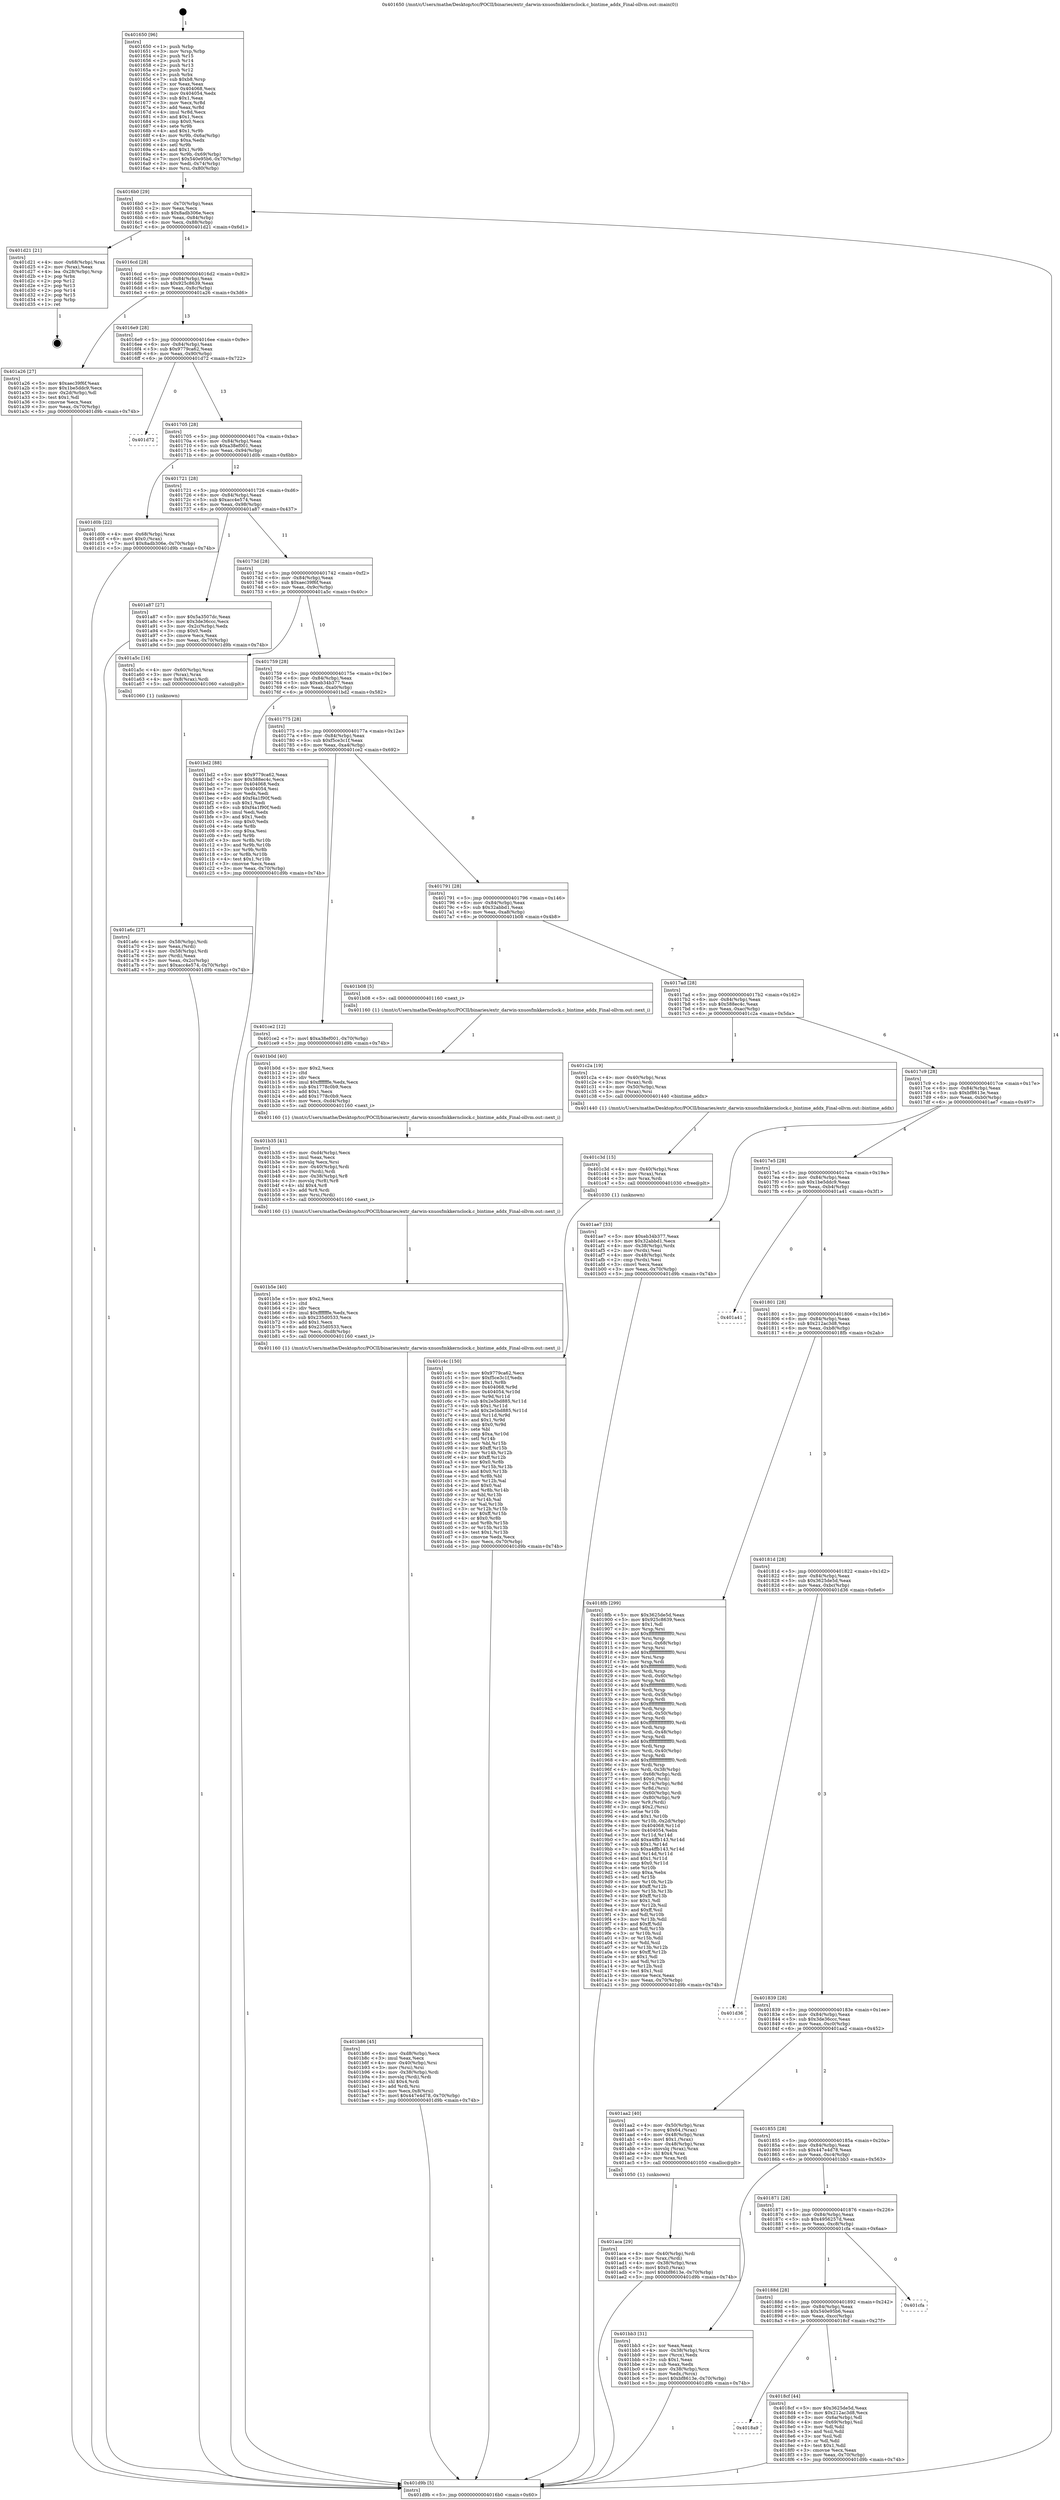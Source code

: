 digraph "0x401650" {
  label = "0x401650 (/mnt/c/Users/mathe/Desktop/tcc/POCII/binaries/extr_darwin-xnuosfmkkernclock.c_bintime_addx_Final-ollvm.out::main(0))"
  labelloc = "t"
  node[shape=record]

  Entry [label="",width=0.3,height=0.3,shape=circle,fillcolor=black,style=filled]
  "0x4016b0" [label="{
     0x4016b0 [29]\l
     | [instrs]\l
     &nbsp;&nbsp;0x4016b0 \<+3\>: mov -0x70(%rbp),%eax\l
     &nbsp;&nbsp;0x4016b3 \<+2\>: mov %eax,%ecx\l
     &nbsp;&nbsp;0x4016b5 \<+6\>: sub $0x8adb306e,%ecx\l
     &nbsp;&nbsp;0x4016bb \<+6\>: mov %eax,-0x84(%rbp)\l
     &nbsp;&nbsp;0x4016c1 \<+6\>: mov %ecx,-0x88(%rbp)\l
     &nbsp;&nbsp;0x4016c7 \<+6\>: je 0000000000401d21 \<main+0x6d1\>\l
  }"]
  "0x401d21" [label="{
     0x401d21 [21]\l
     | [instrs]\l
     &nbsp;&nbsp;0x401d21 \<+4\>: mov -0x68(%rbp),%rax\l
     &nbsp;&nbsp;0x401d25 \<+2\>: mov (%rax),%eax\l
     &nbsp;&nbsp;0x401d27 \<+4\>: lea -0x28(%rbp),%rsp\l
     &nbsp;&nbsp;0x401d2b \<+1\>: pop %rbx\l
     &nbsp;&nbsp;0x401d2c \<+2\>: pop %r12\l
     &nbsp;&nbsp;0x401d2e \<+2\>: pop %r13\l
     &nbsp;&nbsp;0x401d30 \<+2\>: pop %r14\l
     &nbsp;&nbsp;0x401d32 \<+2\>: pop %r15\l
     &nbsp;&nbsp;0x401d34 \<+1\>: pop %rbp\l
     &nbsp;&nbsp;0x401d35 \<+1\>: ret\l
  }"]
  "0x4016cd" [label="{
     0x4016cd [28]\l
     | [instrs]\l
     &nbsp;&nbsp;0x4016cd \<+5\>: jmp 00000000004016d2 \<main+0x82\>\l
     &nbsp;&nbsp;0x4016d2 \<+6\>: mov -0x84(%rbp),%eax\l
     &nbsp;&nbsp;0x4016d8 \<+5\>: sub $0x925c8639,%eax\l
     &nbsp;&nbsp;0x4016dd \<+6\>: mov %eax,-0x8c(%rbp)\l
     &nbsp;&nbsp;0x4016e3 \<+6\>: je 0000000000401a26 \<main+0x3d6\>\l
  }"]
  Exit [label="",width=0.3,height=0.3,shape=circle,fillcolor=black,style=filled,peripheries=2]
  "0x401a26" [label="{
     0x401a26 [27]\l
     | [instrs]\l
     &nbsp;&nbsp;0x401a26 \<+5\>: mov $0xaec39f6f,%eax\l
     &nbsp;&nbsp;0x401a2b \<+5\>: mov $0x1be5ddc9,%ecx\l
     &nbsp;&nbsp;0x401a30 \<+3\>: mov -0x2d(%rbp),%dl\l
     &nbsp;&nbsp;0x401a33 \<+3\>: test $0x1,%dl\l
     &nbsp;&nbsp;0x401a36 \<+3\>: cmovne %ecx,%eax\l
     &nbsp;&nbsp;0x401a39 \<+3\>: mov %eax,-0x70(%rbp)\l
     &nbsp;&nbsp;0x401a3c \<+5\>: jmp 0000000000401d9b \<main+0x74b\>\l
  }"]
  "0x4016e9" [label="{
     0x4016e9 [28]\l
     | [instrs]\l
     &nbsp;&nbsp;0x4016e9 \<+5\>: jmp 00000000004016ee \<main+0x9e\>\l
     &nbsp;&nbsp;0x4016ee \<+6\>: mov -0x84(%rbp),%eax\l
     &nbsp;&nbsp;0x4016f4 \<+5\>: sub $0x9779ca62,%eax\l
     &nbsp;&nbsp;0x4016f9 \<+6\>: mov %eax,-0x90(%rbp)\l
     &nbsp;&nbsp;0x4016ff \<+6\>: je 0000000000401d72 \<main+0x722\>\l
  }"]
  "0x401c4c" [label="{
     0x401c4c [150]\l
     | [instrs]\l
     &nbsp;&nbsp;0x401c4c \<+5\>: mov $0x9779ca62,%ecx\l
     &nbsp;&nbsp;0x401c51 \<+5\>: mov $0xf5ce3c1f,%edx\l
     &nbsp;&nbsp;0x401c56 \<+3\>: mov $0x1,%r8b\l
     &nbsp;&nbsp;0x401c59 \<+8\>: mov 0x404068,%r9d\l
     &nbsp;&nbsp;0x401c61 \<+8\>: mov 0x404054,%r10d\l
     &nbsp;&nbsp;0x401c69 \<+3\>: mov %r9d,%r11d\l
     &nbsp;&nbsp;0x401c6c \<+7\>: sub $0x2e5bd885,%r11d\l
     &nbsp;&nbsp;0x401c73 \<+4\>: sub $0x1,%r11d\l
     &nbsp;&nbsp;0x401c77 \<+7\>: add $0x2e5bd885,%r11d\l
     &nbsp;&nbsp;0x401c7e \<+4\>: imul %r11d,%r9d\l
     &nbsp;&nbsp;0x401c82 \<+4\>: and $0x1,%r9d\l
     &nbsp;&nbsp;0x401c86 \<+4\>: cmp $0x0,%r9d\l
     &nbsp;&nbsp;0x401c8a \<+3\>: sete %bl\l
     &nbsp;&nbsp;0x401c8d \<+4\>: cmp $0xa,%r10d\l
     &nbsp;&nbsp;0x401c91 \<+4\>: setl %r14b\l
     &nbsp;&nbsp;0x401c95 \<+3\>: mov %bl,%r15b\l
     &nbsp;&nbsp;0x401c98 \<+4\>: xor $0xff,%r15b\l
     &nbsp;&nbsp;0x401c9c \<+3\>: mov %r14b,%r12b\l
     &nbsp;&nbsp;0x401c9f \<+4\>: xor $0xff,%r12b\l
     &nbsp;&nbsp;0x401ca3 \<+4\>: xor $0x0,%r8b\l
     &nbsp;&nbsp;0x401ca7 \<+3\>: mov %r15b,%r13b\l
     &nbsp;&nbsp;0x401caa \<+4\>: and $0x0,%r13b\l
     &nbsp;&nbsp;0x401cae \<+3\>: and %r8b,%bl\l
     &nbsp;&nbsp;0x401cb1 \<+3\>: mov %r12b,%al\l
     &nbsp;&nbsp;0x401cb4 \<+2\>: and $0x0,%al\l
     &nbsp;&nbsp;0x401cb6 \<+3\>: and %r8b,%r14b\l
     &nbsp;&nbsp;0x401cb9 \<+3\>: or %bl,%r13b\l
     &nbsp;&nbsp;0x401cbc \<+3\>: or %r14b,%al\l
     &nbsp;&nbsp;0x401cbf \<+3\>: xor %al,%r13b\l
     &nbsp;&nbsp;0x401cc2 \<+3\>: or %r12b,%r15b\l
     &nbsp;&nbsp;0x401cc5 \<+4\>: xor $0xff,%r15b\l
     &nbsp;&nbsp;0x401cc9 \<+4\>: or $0x0,%r8b\l
     &nbsp;&nbsp;0x401ccd \<+3\>: and %r8b,%r15b\l
     &nbsp;&nbsp;0x401cd0 \<+3\>: or %r15b,%r13b\l
     &nbsp;&nbsp;0x401cd3 \<+4\>: test $0x1,%r13b\l
     &nbsp;&nbsp;0x401cd7 \<+3\>: cmovne %edx,%ecx\l
     &nbsp;&nbsp;0x401cda \<+3\>: mov %ecx,-0x70(%rbp)\l
     &nbsp;&nbsp;0x401cdd \<+5\>: jmp 0000000000401d9b \<main+0x74b\>\l
  }"]
  "0x401d72" [label="{
     0x401d72\l
  }", style=dashed]
  "0x401705" [label="{
     0x401705 [28]\l
     | [instrs]\l
     &nbsp;&nbsp;0x401705 \<+5\>: jmp 000000000040170a \<main+0xba\>\l
     &nbsp;&nbsp;0x40170a \<+6\>: mov -0x84(%rbp),%eax\l
     &nbsp;&nbsp;0x401710 \<+5\>: sub $0xa38ef001,%eax\l
     &nbsp;&nbsp;0x401715 \<+6\>: mov %eax,-0x94(%rbp)\l
     &nbsp;&nbsp;0x40171b \<+6\>: je 0000000000401d0b \<main+0x6bb\>\l
  }"]
  "0x401c3d" [label="{
     0x401c3d [15]\l
     | [instrs]\l
     &nbsp;&nbsp;0x401c3d \<+4\>: mov -0x40(%rbp),%rax\l
     &nbsp;&nbsp;0x401c41 \<+3\>: mov (%rax),%rax\l
     &nbsp;&nbsp;0x401c44 \<+3\>: mov %rax,%rdi\l
     &nbsp;&nbsp;0x401c47 \<+5\>: call 0000000000401030 \<free@plt\>\l
     | [calls]\l
     &nbsp;&nbsp;0x401030 \{1\} (unknown)\l
  }"]
  "0x401d0b" [label="{
     0x401d0b [22]\l
     | [instrs]\l
     &nbsp;&nbsp;0x401d0b \<+4\>: mov -0x68(%rbp),%rax\l
     &nbsp;&nbsp;0x401d0f \<+6\>: movl $0x0,(%rax)\l
     &nbsp;&nbsp;0x401d15 \<+7\>: movl $0x8adb306e,-0x70(%rbp)\l
     &nbsp;&nbsp;0x401d1c \<+5\>: jmp 0000000000401d9b \<main+0x74b\>\l
  }"]
  "0x401721" [label="{
     0x401721 [28]\l
     | [instrs]\l
     &nbsp;&nbsp;0x401721 \<+5\>: jmp 0000000000401726 \<main+0xd6\>\l
     &nbsp;&nbsp;0x401726 \<+6\>: mov -0x84(%rbp),%eax\l
     &nbsp;&nbsp;0x40172c \<+5\>: sub $0xacc4e574,%eax\l
     &nbsp;&nbsp;0x401731 \<+6\>: mov %eax,-0x98(%rbp)\l
     &nbsp;&nbsp;0x401737 \<+6\>: je 0000000000401a87 \<main+0x437\>\l
  }"]
  "0x401b86" [label="{
     0x401b86 [45]\l
     | [instrs]\l
     &nbsp;&nbsp;0x401b86 \<+6\>: mov -0xd8(%rbp),%ecx\l
     &nbsp;&nbsp;0x401b8c \<+3\>: imul %eax,%ecx\l
     &nbsp;&nbsp;0x401b8f \<+4\>: mov -0x40(%rbp),%rsi\l
     &nbsp;&nbsp;0x401b93 \<+3\>: mov (%rsi),%rsi\l
     &nbsp;&nbsp;0x401b96 \<+4\>: mov -0x38(%rbp),%rdi\l
     &nbsp;&nbsp;0x401b9a \<+3\>: movslq (%rdi),%rdi\l
     &nbsp;&nbsp;0x401b9d \<+4\>: shl $0x4,%rdi\l
     &nbsp;&nbsp;0x401ba1 \<+3\>: add %rdi,%rsi\l
     &nbsp;&nbsp;0x401ba4 \<+3\>: mov %ecx,0x8(%rsi)\l
     &nbsp;&nbsp;0x401ba7 \<+7\>: movl $0x447e4d78,-0x70(%rbp)\l
     &nbsp;&nbsp;0x401bae \<+5\>: jmp 0000000000401d9b \<main+0x74b\>\l
  }"]
  "0x401a87" [label="{
     0x401a87 [27]\l
     | [instrs]\l
     &nbsp;&nbsp;0x401a87 \<+5\>: mov $0x5a3507dc,%eax\l
     &nbsp;&nbsp;0x401a8c \<+5\>: mov $0x3de36ccc,%ecx\l
     &nbsp;&nbsp;0x401a91 \<+3\>: mov -0x2c(%rbp),%edx\l
     &nbsp;&nbsp;0x401a94 \<+3\>: cmp $0x0,%edx\l
     &nbsp;&nbsp;0x401a97 \<+3\>: cmove %ecx,%eax\l
     &nbsp;&nbsp;0x401a9a \<+3\>: mov %eax,-0x70(%rbp)\l
     &nbsp;&nbsp;0x401a9d \<+5\>: jmp 0000000000401d9b \<main+0x74b\>\l
  }"]
  "0x40173d" [label="{
     0x40173d [28]\l
     | [instrs]\l
     &nbsp;&nbsp;0x40173d \<+5\>: jmp 0000000000401742 \<main+0xf2\>\l
     &nbsp;&nbsp;0x401742 \<+6\>: mov -0x84(%rbp),%eax\l
     &nbsp;&nbsp;0x401748 \<+5\>: sub $0xaec39f6f,%eax\l
     &nbsp;&nbsp;0x40174d \<+6\>: mov %eax,-0x9c(%rbp)\l
     &nbsp;&nbsp;0x401753 \<+6\>: je 0000000000401a5c \<main+0x40c\>\l
  }"]
  "0x401b5e" [label="{
     0x401b5e [40]\l
     | [instrs]\l
     &nbsp;&nbsp;0x401b5e \<+5\>: mov $0x2,%ecx\l
     &nbsp;&nbsp;0x401b63 \<+1\>: cltd\l
     &nbsp;&nbsp;0x401b64 \<+2\>: idiv %ecx\l
     &nbsp;&nbsp;0x401b66 \<+6\>: imul $0xfffffffe,%edx,%ecx\l
     &nbsp;&nbsp;0x401b6c \<+6\>: sub $0x235d0533,%ecx\l
     &nbsp;&nbsp;0x401b72 \<+3\>: add $0x1,%ecx\l
     &nbsp;&nbsp;0x401b75 \<+6\>: add $0x235d0533,%ecx\l
     &nbsp;&nbsp;0x401b7b \<+6\>: mov %ecx,-0xd8(%rbp)\l
     &nbsp;&nbsp;0x401b81 \<+5\>: call 0000000000401160 \<next_i\>\l
     | [calls]\l
     &nbsp;&nbsp;0x401160 \{1\} (/mnt/c/Users/mathe/Desktop/tcc/POCII/binaries/extr_darwin-xnuosfmkkernclock.c_bintime_addx_Final-ollvm.out::next_i)\l
  }"]
  "0x401a5c" [label="{
     0x401a5c [16]\l
     | [instrs]\l
     &nbsp;&nbsp;0x401a5c \<+4\>: mov -0x60(%rbp),%rax\l
     &nbsp;&nbsp;0x401a60 \<+3\>: mov (%rax),%rax\l
     &nbsp;&nbsp;0x401a63 \<+4\>: mov 0x8(%rax),%rdi\l
     &nbsp;&nbsp;0x401a67 \<+5\>: call 0000000000401060 \<atoi@plt\>\l
     | [calls]\l
     &nbsp;&nbsp;0x401060 \{1\} (unknown)\l
  }"]
  "0x401759" [label="{
     0x401759 [28]\l
     | [instrs]\l
     &nbsp;&nbsp;0x401759 \<+5\>: jmp 000000000040175e \<main+0x10e\>\l
     &nbsp;&nbsp;0x40175e \<+6\>: mov -0x84(%rbp),%eax\l
     &nbsp;&nbsp;0x401764 \<+5\>: sub $0xeb34b377,%eax\l
     &nbsp;&nbsp;0x401769 \<+6\>: mov %eax,-0xa0(%rbp)\l
     &nbsp;&nbsp;0x40176f \<+6\>: je 0000000000401bd2 \<main+0x582\>\l
  }"]
  "0x401b35" [label="{
     0x401b35 [41]\l
     | [instrs]\l
     &nbsp;&nbsp;0x401b35 \<+6\>: mov -0xd4(%rbp),%ecx\l
     &nbsp;&nbsp;0x401b3b \<+3\>: imul %eax,%ecx\l
     &nbsp;&nbsp;0x401b3e \<+3\>: movslq %ecx,%rsi\l
     &nbsp;&nbsp;0x401b41 \<+4\>: mov -0x40(%rbp),%rdi\l
     &nbsp;&nbsp;0x401b45 \<+3\>: mov (%rdi),%rdi\l
     &nbsp;&nbsp;0x401b48 \<+4\>: mov -0x38(%rbp),%r8\l
     &nbsp;&nbsp;0x401b4c \<+3\>: movslq (%r8),%r8\l
     &nbsp;&nbsp;0x401b4f \<+4\>: shl $0x4,%r8\l
     &nbsp;&nbsp;0x401b53 \<+3\>: add %r8,%rdi\l
     &nbsp;&nbsp;0x401b56 \<+3\>: mov %rsi,(%rdi)\l
     &nbsp;&nbsp;0x401b59 \<+5\>: call 0000000000401160 \<next_i\>\l
     | [calls]\l
     &nbsp;&nbsp;0x401160 \{1\} (/mnt/c/Users/mathe/Desktop/tcc/POCII/binaries/extr_darwin-xnuosfmkkernclock.c_bintime_addx_Final-ollvm.out::next_i)\l
  }"]
  "0x401bd2" [label="{
     0x401bd2 [88]\l
     | [instrs]\l
     &nbsp;&nbsp;0x401bd2 \<+5\>: mov $0x9779ca62,%eax\l
     &nbsp;&nbsp;0x401bd7 \<+5\>: mov $0x588ec4c,%ecx\l
     &nbsp;&nbsp;0x401bdc \<+7\>: mov 0x404068,%edx\l
     &nbsp;&nbsp;0x401be3 \<+7\>: mov 0x404054,%esi\l
     &nbsp;&nbsp;0x401bea \<+2\>: mov %edx,%edi\l
     &nbsp;&nbsp;0x401bec \<+6\>: add $0xf4a1f90f,%edi\l
     &nbsp;&nbsp;0x401bf2 \<+3\>: sub $0x1,%edi\l
     &nbsp;&nbsp;0x401bf5 \<+6\>: sub $0xf4a1f90f,%edi\l
     &nbsp;&nbsp;0x401bfb \<+3\>: imul %edi,%edx\l
     &nbsp;&nbsp;0x401bfe \<+3\>: and $0x1,%edx\l
     &nbsp;&nbsp;0x401c01 \<+3\>: cmp $0x0,%edx\l
     &nbsp;&nbsp;0x401c04 \<+4\>: sete %r8b\l
     &nbsp;&nbsp;0x401c08 \<+3\>: cmp $0xa,%esi\l
     &nbsp;&nbsp;0x401c0b \<+4\>: setl %r9b\l
     &nbsp;&nbsp;0x401c0f \<+3\>: mov %r8b,%r10b\l
     &nbsp;&nbsp;0x401c12 \<+3\>: and %r9b,%r10b\l
     &nbsp;&nbsp;0x401c15 \<+3\>: xor %r9b,%r8b\l
     &nbsp;&nbsp;0x401c18 \<+3\>: or %r8b,%r10b\l
     &nbsp;&nbsp;0x401c1b \<+4\>: test $0x1,%r10b\l
     &nbsp;&nbsp;0x401c1f \<+3\>: cmovne %ecx,%eax\l
     &nbsp;&nbsp;0x401c22 \<+3\>: mov %eax,-0x70(%rbp)\l
     &nbsp;&nbsp;0x401c25 \<+5\>: jmp 0000000000401d9b \<main+0x74b\>\l
  }"]
  "0x401775" [label="{
     0x401775 [28]\l
     | [instrs]\l
     &nbsp;&nbsp;0x401775 \<+5\>: jmp 000000000040177a \<main+0x12a\>\l
     &nbsp;&nbsp;0x40177a \<+6\>: mov -0x84(%rbp),%eax\l
     &nbsp;&nbsp;0x401780 \<+5\>: sub $0xf5ce3c1f,%eax\l
     &nbsp;&nbsp;0x401785 \<+6\>: mov %eax,-0xa4(%rbp)\l
     &nbsp;&nbsp;0x40178b \<+6\>: je 0000000000401ce2 \<main+0x692\>\l
  }"]
  "0x401b0d" [label="{
     0x401b0d [40]\l
     | [instrs]\l
     &nbsp;&nbsp;0x401b0d \<+5\>: mov $0x2,%ecx\l
     &nbsp;&nbsp;0x401b12 \<+1\>: cltd\l
     &nbsp;&nbsp;0x401b13 \<+2\>: idiv %ecx\l
     &nbsp;&nbsp;0x401b15 \<+6\>: imul $0xfffffffe,%edx,%ecx\l
     &nbsp;&nbsp;0x401b1b \<+6\>: sub $0x1778c0b9,%ecx\l
     &nbsp;&nbsp;0x401b21 \<+3\>: add $0x1,%ecx\l
     &nbsp;&nbsp;0x401b24 \<+6\>: add $0x1778c0b9,%ecx\l
     &nbsp;&nbsp;0x401b2a \<+6\>: mov %ecx,-0xd4(%rbp)\l
     &nbsp;&nbsp;0x401b30 \<+5\>: call 0000000000401160 \<next_i\>\l
     | [calls]\l
     &nbsp;&nbsp;0x401160 \{1\} (/mnt/c/Users/mathe/Desktop/tcc/POCII/binaries/extr_darwin-xnuosfmkkernclock.c_bintime_addx_Final-ollvm.out::next_i)\l
  }"]
  "0x401ce2" [label="{
     0x401ce2 [12]\l
     | [instrs]\l
     &nbsp;&nbsp;0x401ce2 \<+7\>: movl $0xa38ef001,-0x70(%rbp)\l
     &nbsp;&nbsp;0x401ce9 \<+5\>: jmp 0000000000401d9b \<main+0x74b\>\l
  }"]
  "0x401791" [label="{
     0x401791 [28]\l
     | [instrs]\l
     &nbsp;&nbsp;0x401791 \<+5\>: jmp 0000000000401796 \<main+0x146\>\l
     &nbsp;&nbsp;0x401796 \<+6\>: mov -0x84(%rbp),%eax\l
     &nbsp;&nbsp;0x40179c \<+5\>: sub $0x32abbd1,%eax\l
     &nbsp;&nbsp;0x4017a1 \<+6\>: mov %eax,-0xa8(%rbp)\l
     &nbsp;&nbsp;0x4017a7 \<+6\>: je 0000000000401b08 \<main+0x4b8\>\l
  }"]
  "0x401aca" [label="{
     0x401aca [29]\l
     | [instrs]\l
     &nbsp;&nbsp;0x401aca \<+4\>: mov -0x40(%rbp),%rdi\l
     &nbsp;&nbsp;0x401ace \<+3\>: mov %rax,(%rdi)\l
     &nbsp;&nbsp;0x401ad1 \<+4\>: mov -0x38(%rbp),%rax\l
     &nbsp;&nbsp;0x401ad5 \<+6\>: movl $0x0,(%rax)\l
     &nbsp;&nbsp;0x401adb \<+7\>: movl $0xbf8613e,-0x70(%rbp)\l
     &nbsp;&nbsp;0x401ae2 \<+5\>: jmp 0000000000401d9b \<main+0x74b\>\l
  }"]
  "0x401b08" [label="{
     0x401b08 [5]\l
     | [instrs]\l
     &nbsp;&nbsp;0x401b08 \<+5\>: call 0000000000401160 \<next_i\>\l
     | [calls]\l
     &nbsp;&nbsp;0x401160 \{1\} (/mnt/c/Users/mathe/Desktop/tcc/POCII/binaries/extr_darwin-xnuosfmkkernclock.c_bintime_addx_Final-ollvm.out::next_i)\l
  }"]
  "0x4017ad" [label="{
     0x4017ad [28]\l
     | [instrs]\l
     &nbsp;&nbsp;0x4017ad \<+5\>: jmp 00000000004017b2 \<main+0x162\>\l
     &nbsp;&nbsp;0x4017b2 \<+6\>: mov -0x84(%rbp),%eax\l
     &nbsp;&nbsp;0x4017b8 \<+5\>: sub $0x588ec4c,%eax\l
     &nbsp;&nbsp;0x4017bd \<+6\>: mov %eax,-0xac(%rbp)\l
     &nbsp;&nbsp;0x4017c3 \<+6\>: je 0000000000401c2a \<main+0x5da\>\l
  }"]
  "0x401a6c" [label="{
     0x401a6c [27]\l
     | [instrs]\l
     &nbsp;&nbsp;0x401a6c \<+4\>: mov -0x58(%rbp),%rdi\l
     &nbsp;&nbsp;0x401a70 \<+2\>: mov %eax,(%rdi)\l
     &nbsp;&nbsp;0x401a72 \<+4\>: mov -0x58(%rbp),%rdi\l
     &nbsp;&nbsp;0x401a76 \<+2\>: mov (%rdi),%eax\l
     &nbsp;&nbsp;0x401a78 \<+3\>: mov %eax,-0x2c(%rbp)\l
     &nbsp;&nbsp;0x401a7b \<+7\>: movl $0xacc4e574,-0x70(%rbp)\l
     &nbsp;&nbsp;0x401a82 \<+5\>: jmp 0000000000401d9b \<main+0x74b\>\l
  }"]
  "0x401c2a" [label="{
     0x401c2a [19]\l
     | [instrs]\l
     &nbsp;&nbsp;0x401c2a \<+4\>: mov -0x40(%rbp),%rax\l
     &nbsp;&nbsp;0x401c2e \<+3\>: mov (%rax),%rdi\l
     &nbsp;&nbsp;0x401c31 \<+4\>: mov -0x50(%rbp),%rax\l
     &nbsp;&nbsp;0x401c35 \<+3\>: mov (%rax),%rsi\l
     &nbsp;&nbsp;0x401c38 \<+5\>: call 0000000000401440 \<bintime_addx\>\l
     | [calls]\l
     &nbsp;&nbsp;0x401440 \{1\} (/mnt/c/Users/mathe/Desktop/tcc/POCII/binaries/extr_darwin-xnuosfmkkernclock.c_bintime_addx_Final-ollvm.out::bintime_addx)\l
  }"]
  "0x4017c9" [label="{
     0x4017c9 [28]\l
     | [instrs]\l
     &nbsp;&nbsp;0x4017c9 \<+5\>: jmp 00000000004017ce \<main+0x17e\>\l
     &nbsp;&nbsp;0x4017ce \<+6\>: mov -0x84(%rbp),%eax\l
     &nbsp;&nbsp;0x4017d4 \<+5\>: sub $0xbf8613e,%eax\l
     &nbsp;&nbsp;0x4017d9 \<+6\>: mov %eax,-0xb0(%rbp)\l
     &nbsp;&nbsp;0x4017df \<+6\>: je 0000000000401ae7 \<main+0x497\>\l
  }"]
  "0x401650" [label="{
     0x401650 [96]\l
     | [instrs]\l
     &nbsp;&nbsp;0x401650 \<+1\>: push %rbp\l
     &nbsp;&nbsp;0x401651 \<+3\>: mov %rsp,%rbp\l
     &nbsp;&nbsp;0x401654 \<+2\>: push %r15\l
     &nbsp;&nbsp;0x401656 \<+2\>: push %r14\l
     &nbsp;&nbsp;0x401658 \<+2\>: push %r13\l
     &nbsp;&nbsp;0x40165a \<+2\>: push %r12\l
     &nbsp;&nbsp;0x40165c \<+1\>: push %rbx\l
     &nbsp;&nbsp;0x40165d \<+7\>: sub $0xb8,%rsp\l
     &nbsp;&nbsp;0x401664 \<+2\>: xor %eax,%eax\l
     &nbsp;&nbsp;0x401666 \<+7\>: mov 0x404068,%ecx\l
     &nbsp;&nbsp;0x40166d \<+7\>: mov 0x404054,%edx\l
     &nbsp;&nbsp;0x401674 \<+3\>: sub $0x1,%eax\l
     &nbsp;&nbsp;0x401677 \<+3\>: mov %ecx,%r8d\l
     &nbsp;&nbsp;0x40167a \<+3\>: add %eax,%r8d\l
     &nbsp;&nbsp;0x40167d \<+4\>: imul %r8d,%ecx\l
     &nbsp;&nbsp;0x401681 \<+3\>: and $0x1,%ecx\l
     &nbsp;&nbsp;0x401684 \<+3\>: cmp $0x0,%ecx\l
     &nbsp;&nbsp;0x401687 \<+4\>: sete %r9b\l
     &nbsp;&nbsp;0x40168b \<+4\>: and $0x1,%r9b\l
     &nbsp;&nbsp;0x40168f \<+4\>: mov %r9b,-0x6a(%rbp)\l
     &nbsp;&nbsp;0x401693 \<+3\>: cmp $0xa,%edx\l
     &nbsp;&nbsp;0x401696 \<+4\>: setl %r9b\l
     &nbsp;&nbsp;0x40169a \<+4\>: and $0x1,%r9b\l
     &nbsp;&nbsp;0x40169e \<+4\>: mov %r9b,-0x69(%rbp)\l
     &nbsp;&nbsp;0x4016a2 \<+7\>: movl $0x540e95b6,-0x70(%rbp)\l
     &nbsp;&nbsp;0x4016a9 \<+3\>: mov %edi,-0x74(%rbp)\l
     &nbsp;&nbsp;0x4016ac \<+4\>: mov %rsi,-0x80(%rbp)\l
  }"]
  "0x401ae7" [label="{
     0x401ae7 [33]\l
     | [instrs]\l
     &nbsp;&nbsp;0x401ae7 \<+5\>: mov $0xeb34b377,%eax\l
     &nbsp;&nbsp;0x401aec \<+5\>: mov $0x32abbd1,%ecx\l
     &nbsp;&nbsp;0x401af1 \<+4\>: mov -0x38(%rbp),%rdx\l
     &nbsp;&nbsp;0x401af5 \<+2\>: mov (%rdx),%esi\l
     &nbsp;&nbsp;0x401af7 \<+4\>: mov -0x48(%rbp),%rdx\l
     &nbsp;&nbsp;0x401afb \<+2\>: cmp (%rdx),%esi\l
     &nbsp;&nbsp;0x401afd \<+3\>: cmovl %ecx,%eax\l
     &nbsp;&nbsp;0x401b00 \<+3\>: mov %eax,-0x70(%rbp)\l
     &nbsp;&nbsp;0x401b03 \<+5\>: jmp 0000000000401d9b \<main+0x74b\>\l
  }"]
  "0x4017e5" [label="{
     0x4017e5 [28]\l
     | [instrs]\l
     &nbsp;&nbsp;0x4017e5 \<+5\>: jmp 00000000004017ea \<main+0x19a\>\l
     &nbsp;&nbsp;0x4017ea \<+6\>: mov -0x84(%rbp),%eax\l
     &nbsp;&nbsp;0x4017f0 \<+5\>: sub $0x1be5ddc9,%eax\l
     &nbsp;&nbsp;0x4017f5 \<+6\>: mov %eax,-0xb4(%rbp)\l
     &nbsp;&nbsp;0x4017fb \<+6\>: je 0000000000401a41 \<main+0x3f1\>\l
  }"]
  "0x401d9b" [label="{
     0x401d9b [5]\l
     | [instrs]\l
     &nbsp;&nbsp;0x401d9b \<+5\>: jmp 00000000004016b0 \<main+0x60\>\l
  }"]
  "0x401a41" [label="{
     0x401a41\l
  }", style=dashed]
  "0x401801" [label="{
     0x401801 [28]\l
     | [instrs]\l
     &nbsp;&nbsp;0x401801 \<+5\>: jmp 0000000000401806 \<main+0x1b6\>\l
     &nbsp;&nbsp;0x401806 \<+6\>: mov -0x84(%rbp),%eax\l
     &nbsp;&nbsp;0x40180c \<+5\>: sub $0x212ac3d8,%eax\l
     &nbsp;&nbsp;0x401811 \<+6\>: mov %eax,-0xb8(%rbp)\l
     &nbsp;&nbsp;0x401817 \<+6\>: je 00000000004018fb \<main+0x2ab\>\l
  }"]
  "0x4018a9" [label="{
     0x4018a9\l
  }", style=dashed]
  "0x4018fb" [label="{
     0x4018fb [299]\l
     | [instrs]\l
     &nbsp;&nbsp;0x4018fb \<+5\>: mov $0x3625de5d,%eax\l
     &nbsp;&nbsp;0x401900 \<+5\>: mov $0x925c8639,%ecx\l
     &nbsp;&nbsp;0x401905 \<+2\>: mov $0x1,%dl\l
     &nbsp;&nbsp;0x401907 \<+3\>: mov %rsp,%rsi\l
     &nbsp;&nbsp;0x40190a \<+4\>: add $0xfffffffffffffff0,%rsi\l
     &nbsp;&nbsp;0x40190e \<+3\>: mov %rsi,%rsp\l
     &nbsp;&nbsp;0x401911 \<+4\>: mov %rsi,-0x68(%rbp)\l
     &nbsp;&nbsp;0x401915 \<+3\>: mov %rsp,%rsi\l
     &nbsp;&nbsp;0x401918 \<+4\>: add $0xfffffffffffffff0,%rsi\l
     &nbsp;&nbsp;0x40191c \<+3\>: mov %rsi,%rsp\l
     &nbsp;&nbsp;0x40191f \<+3\>: mov %rsp,%rdi\l
     &nbsp;&nbsp;0x401922 \<+4\>: add $0xfffffffffffffff0,%rdi\l
     &nbsp;&nbsp;0x401926 \<+3\>: mov %rdi,%rsp\l
     &nbsp;&nbsp;0x401929 \<+4\>: mov %rdi,-0x60(%rbp)\l
     &nbsp;&nbsp;0x40192d \<+3\>: mov %rsp,%rdi\l
     &nbsp;&nbsp;0x401930 \<+4\>: add $0xfffffffffffffff0,%rdi\l
     &nbsp;&nbsp;0x401934 \<+3\>: mov %rdi,%rsp\l
     &nbsp;&nbsp;0x401937 \<+4\>: mov %rdi,-0x58(%rbp)\l
     &nbsp;&nbsp;0x40193b \<+3\>: mov %rsp,%rdi\l
     &nbsp;&nbsp;0x40193e \<+4\>: add $0xfffffffffffffff0,%rdi\l
     &nbsp;&nbsp;0x401942 \<+3\>: mov %rdi,%rsp\l
     &nbsp;&nbsp;0x401945 \<+4\>: mov %rdi,-0x50(%rbp)\l
     &nbsp;&nbsp;0x401949 \<+3\>: mov %rsp,%rdi\l
     &nbsp;&nbsp;0x40194c \<+4\>: add $0xfffffffffffffff0,%rdi\l
     &nbsp;&nbsp;0x401950 \<+3\>: mov %rdi,%rsp\l
     &nbsp;&nbsp;0x401953 \<+4\>: mov %rdi,-0x48(%rbp)\l
     &nbsp;&nbsp;0x401957 \<+3\>: mov %rsp,%rdi\l
     &nbsp;&nbsp;0x40195a \<+4\>: add $0xfffffffffffffff0,%rdi\l
     &nbsp;&nbsp;0x40195e \<+3\>: mov %rdi,%rsp\l
     &nbsp;&nbsp;0x401961 \<+4\>: mov %rdi,-0x40(%rbp)\l
     &nbsp;&nbsp;0x401965 \<+3\>: mov %rsp,%rdi\l
     &nbsp;&nbsp;0x401968 \<+4\>: add $0xfffffffffffffff0,%rdi\l
     &nbsp;&nbsp;0x40196c \<+3\>: mov %rdi,%rsp\l
     &nbsp;&nbsp;0x40196f \<+4\>: mov %rdi,-0x38(%rbp)\l
     &nbsp;&nbsp;0x401973 \<+4\>: mov -0x68(%rbp),%rdi\l
     &nbsp;&nbsp;0x401977 \<+6\>: movl $0x0,(%rdi)\l
     &nbsp;&nbsp;0x40197d \<+4\>: mov -0x74(%rbp),%r8d\l
     &nbsp;&nbsp;0x401981 \<+3\>: mov %r8d,(%rsi)\l
     &nbsp;&nbsp;0x401984 \<+4\>: mov -0x60(%rbp),%rdi\l
     &nbsp;&nbsp;0x401988 \<+4\>: mov -0x80(%rbp),%r9\l
     &nbsp;&nbsp;0x40198c \<+3\>: mov %r9,(%rdi)\l
     &nbsp;&nbsp;0x40198f \<+3\>: cmpl $0x2,(%rsi)\l
     &nbsp;&nbsp;0x401992 \<+4\>: setne %r10b\l
     &nbsp;&nbsp;0x401996 \<+4\>: and $0x1,%r10b\l
     &nbsp;&nbsp;0x40199a \<+4\>: mov %r10b,-0x2d(%rbp)\l
     &nbsp;&nbsp;0x40199e \<+8\>: mov 0x404068,%r11d\l
     &nbsp;&nbsp;0x4019a6 \<+7\>: mov 0x404054,%ebx\l
     &nbsp;&nbsp;0x4019ad \<+3\>: mov %r11d,%r14d\l
     &nbsp;&nbsp;0x4019b0 \<+7\>: add $0xa4ffb143,%r14d\l
     &nbsp;&nbsp;0x4019b7 \<+4\>: sub $0x1,%r14d\l
     &nbsp;&nbsp;0x4019bb \<+7\>: sub $0xa4ffb143,%r14d\l
     &nbsp;&nbsp;0x4019c2 \<+4\>: imul %r14d,%r11d\l
     &nbsp;&nbsp;0x4019c6 \<+4\>: and $0x1,%r11d\l
     &nbsp;&nbsp;0x4019ca \<+4\>: cmp $0x0,%r11d\l
     &nbsp;&nbsp;0x4019ce \<+4\>: sete %r10b\l
     &nbsp;&nbsp;0x4019d2 \<+3\>: cmp $0xa,%ebx\l
     &nbsp;&nbsp;0x4019d5 \<+4\>: setl %r15b\l
     &nbsp;&nbsp;0x4019d9 \<+3\>: mov %r10b,%r12b\l
     &nbsp;&nbsp;0x4019dc \<+4\>: xor $0xff,%r12b\l
     &nbsp;&nbsp;0x4019e0 \<+3\>: mov %r15b,%r13b\l
     &nbsp;&nbsp;0x4019e3 \<+4\>: xor $0xff,%r13b\l
     &nbsp;&nbsp;0x4019e7 \<+3\>: xor $0x1,%dl\l
     &nbsp;&nbsp;0x4019ea \<+3\>: mov %r12b,%sil\l
     &nbsp;&nbsp;0x4019ed \<+4\>: and $0xff,%sil\l
     &nbsp;&nbsp;0x4019f1 \<+3\>: and %dl,%r10b\l
     &nbsp;&nbsp;0x4019f4 \<+3\>: mov %r13b,%dil\l
     &nbsp;&nbsp;0x4019f7 \<+4\>: and $0xff,%dil\l
     &nbsp;&nbsp;0x4019fb \<+3\>: and %dl,%r15b\l
     &nbsp;&nbsp;0x4019fe \<+3\>: or %r10b,%sil\l
     &nbsp;&nbsp;0x401a01 \<+3\>: or %r15b,%dil\l
     &nbsp;&nbsp;0x401a04 \<+3\>: xor %dil,%sil\l
     &nbsp;&nbsp;0x401a07 \<+3\>: or %r13b,%r12b\l
     &nbsp;&nbsp;0x401a0a \<+4\>: xor $0xff,%r12b\l
     &nbsp;&nbsp;0x401a0e \<+3\>: or $0x1,%dl\l
     &nbsp;&nbsp;0x401a11 \<+3\>: and %dl,%r12b\l
     &nbsp;&nbsp;0x401a14 \<+3\>: or %r12b,%sil\l
     &nbsp;&nbsp;0x401a17 \<+4\>: test $0x1,%sil\l
     &nbsp;&nbsp;0x401a1b \<+3\>: cmovne %ecx,%eax\l
     &nbsp;&nbsp;0x401a1e \<+3\>: mov %eax,-0x70(%rbp)\l
     &nbsp;&nbsp;0x401a21 \<+5\>: jmp 0000000000401d9b \<main+0x74b\>\l
  }"]
  "0x40181d" [label="{
     0x40181d [28]\l
     | [instrs]\l
     &nbsp;&nbsp;0x40181d \<+5\>: jmp 0000000000401822 \<main+0x1d2\>\l
     &nbsp;&nbsp;0x401822 \<+6\>: mov -0x84(%rbp),%eax\l
     &nbsp;&nbsp;0x401828 \<+5\>: sub $0x3625de5d,%eax\l
     &nbsp;&nbsp;0x40182d \<+6\>: mov %eax,-0xbc(%rbp)\l
     &nbsp;&nbsp;0x401833 \<+6\>: je 0000000000401d36 \<main+0x6e6\>\l
  }"]
  "0x4018cf" [label="{
     0x4018cf [44]\l
     | [instrs]\l
     &nbsp;&nbsp;0x4018cf \<+5\>: mov $0x3625de5d,%eax\l
     &nbsp;&nbsp;0x4018d4 \<+5\>: mov $0x212ac3d8,%ecx\l
     &nbsp;&nbsp;0x4018d9 \<+3\>: mov -0x6a(%rbp),%dl\l
     &nbsp;&nbsp;0x4018dc \<+4\>: mov -0x69(%rbp),%sil\l
     &nbsp;&nbsp;0x4018e0 \<+3\>: mov %dl,%dil\l
     &nbsp;&nbsp;0x4018e3 \<+3\>: and %sil,%dil\l
     &nbsp;&nbsp;0x4018e6 \<+3\>: xor %sil,%dl\l
     &nbsp;&nbsp;0x4018e9 \<+3\>: or %dl,%dil\l
     &nbsp;&nbsp;0x4018ec \<+4\>: test $0x1,%dil\l
     &nbsp;&nbsp;0x4018f0 \<+3\>: cmovne %ecx,%eax\l
     &nbsp;&nbsp;0x4018f3 \<+3\>: mov %eax,-0x70(%rbp)\l
     &nbsp;&nbsp;0x4018f6 \<+5\>: jmp 0000000000401d9b \<main+0x74b\>\l
  }"]
  "0x401d36" [label="{
     0x401d36\l
  }", style=dashed]
  "0x401839" [label="{
     0x401839 [28]\l
     | [instrs]\l
     &nbsp;&nbsp;0x401839 \<+5\>: jmp 000000000040183e \<main+0x1ee\>\l
     &nbsp;&nbsp;0x40183e \<+6\>: mov -0x84(%rbp),%eax\l
     &nbsp;&nbsp;0x401844 \<+5\>: sub $0x3de36ccc,%eax\l
     &nbsp;&nbsp;0x401849 \<+6\>: mov %eax,-0xc0(%rbp)\l
     &nbsp;&nbsp;0x40184f \<+6\>: je 0000000000401aa2 \<main+0x452\>\l
  }"]
  "0x40188d" [label="{
     0x40188d [28]\l
     | [instrs]\l
     &nbsp;&nbsp;0x40188d \<+5\>: jmp 0000000000401892 \<main+0x242\>\l
     &nbsp;&nbsp;0x401892 \<+6\>: mov -0x84(%rbp),%eax\l
     &nbsp;&nbsp;0x401898 \<+5\>: sub $0x540e95b6,%eax\l
     &nbsp;&nbsp;0x40189d \<+6\>: mov %eax,-0xcc(%rbp)\l
     &nbsp;&nbsp;0x4018a3 \<+6\>: je 00000000004018cf \<main+0x27f\>\l
  }"]
  "0x401aa2" [label="{
     0x401aa2 [40]\l
     | [instrs]\l
     &nbsp;&nbsp;0x401aa2 \<+4\>: mov -0x50(%rbp),%rax\l
     &nbsp;&nbsp;0x401aa6 \<+7\>: movq $0x64,(%rax)\l
     &nbsp;&nbsp;0x401aad \<+4\>: mov -0x48(%rbp),%rax\l
     &nbsp;&nbsp;0x401ab1 \<+6\>: movl $0x1,(%rax)\l
     &nbsp;&nbsp;0x401ab7 \<+4\>: mov -0x48(%rbp),%rax\l
     &nbsp;&nbsp;0x401abb \<+3\>: movslq (%rax),%rax\l
     &nbsp;&nbsp;0x401abe \<+4\>: shl $0x4,%rax\l
     &nbsp;&nbsp;0x401ac2 \<+3\>: mov %rax,%rdi\l
     &nbsp;&nbsp;0x401ac5 \<+5\>: call 0000000000401050 \<malloc@plt\>\l
     | [calls]\l
     &nbsp;&nbsp;0x401050 \{1\} (unknown)\l
  }"]
  "0x401855" [label="{
     0x401855 [28]\l
     | [instrs]\l
     &nbsp;&nbsp;0x401855 \<+5\>: jmp 000000000040185a \<main+0x20a\>\l
     &nbsp;&nbsp;0x40185a \<+6\>: mov -0x84(%rbp),%eax\l
     &nbsp;&nbsp;0x401860 \<+5\>: sub $0x447e4d78,%eax\l
     &nbsp;&nbsp;0x401865 \<+6\>: mov %eax,-0xc4(%rbp)\l
     &nbsp;&nbsp;0x40186b \<+6\>: je 0000000000401bb3 \<main+0x563\>\l
  }"]
  "0x401cfa" [label="{
     0x401cfa\l
  }", style=dashed]
  "0x401bb3" [label="{
     0x401bb3 [31]\l
     | [instrs]\l
     &nbsp;&nbsp;0x401bb3 \<+2\>: xor %eax,%eax\l
     &nbsp;&nbsp;0x401bb5 \<+4\>: mov -0x38(%rbp),%rcx\l
     &nbsp;&nbsp;0x401bb9 \<+2\>: mov (%rcx),%edx\l
     &nbsp;&nbsp;0x401bbb \<+3\>: sub $0x1,%eax\l
     &nbsp;&nbsp;0x401bbe \<+2\>: sub %eax,%edx\l
     &nbsp;&nbsp;0x401bc0 \<+4\>: mov -0x38(%rbp),%rcx\l
     &nbsp;&nbsp;0x401bc4 \<+2\>: mov %edx,(%rcx)\l
     &nbsp;&nbsp;0x401bc6 \<+7\>: movl $0xbf8613e,-0x70(%rbp)\l
     &nbsp;&nbsp;0x401bcd \<+5\>: jmp 0000000000401d9b \<main+0x74b\>\l
  }"]
  "0x401871" [label="{
     0x401871 [28]\l
     | [instrs]\l
     &nbsp;&nbsp;0x401871 \<+5\>: jmp 0000000000401876 \<main+0x226\>\l
     &nbsp;&nbsp;0x401876 \<+6\>: mov -0x84(%rbp),%eax\l
     &nbsp;&nbsp;0x40187c \<+5\>: sub $0x4956257d,%eax\l
     &nbsp;&nbsp;0x401881 \<+6\>: mov %eax,-0xc8(%rbp)\l
     &nbsp;&nbsp;0x401887 \<+6\>: je 0000000000401cfa \<main+0x6aa\>\l
  }"]
  Entry -> "0x401650" [label=" 1"]
  "0x4016b0" -> "0x401d21" [label=" 1"]
  "0x4016b0" -> "0x4016cd" [label=" 14"]
  "0x401d21" -> Exit [label=" 1"]
  "0x4016cd" -> "0x401a26" [label=" 1"]
  "0x4016cd" -> "0x4016e9" [label=" 13"]
  "0x401d0b" -> "0x401d9b" [label=" 1"]
  "0x4016e9" -> "0x401d72" [label=" 0"]
  "0x4016e9" -> "0x401705" [label=" 13"]
  "0x401ce2" -> "0x401d9b" [label=" 1"]
  "0x401705" -> "0x401d0b" [label=" 1"]
  "0x401705" -> "0x401721" [label=" 12"]
  "0x401c4c" -> "0x401d9b" [label=" 1"]
  "0x401721" -> "0x401a87" [label=" 1"]
  "0x401721" -> "0x40173d" [label=" 11"]
  "0x401c3d" -> "0x401c4c" [label=" 1"]
  "0x40173d" -> "0x401a5c" [label=" 1"]
  "0x40173d" -> "0x401759" [label=" 10"]
  "0x401c2a" -> "0x401c3d" [label=" 1"]
  "0x401759" -> "0x401bd2" [label=" 1"]
  "0x401759" -> "0x401775" [label=" 9"]
  "0x401bd2" -> "0x401d9b" [label=" 1"]
  "0x401775" -> "0x401ce2" [label=" 1"]
  "0x401775" -> "0x401791" [label=" 8"]
  "0x401bb3" -> "0x401d9b" [label=" 1"]
  "0x401791" -> "0x401b08" [label=" 1"]
  "0x401791" -> "0x4017ad" [label=" 7"]
  "0x401b86" -> "0x401d9b" [label=" 1"]
  "0x4017ad" -> "0x401c2a" [label=" 1"]
  "0x4017ad" -> "0x4017c9" [label=" 6"]
  "0x401b5e" -> "0x401b86" [label=" 1"]
  "0x4017c9" -> "0x401ae7" [label=" 2"]
  "0x4017c9" -> "0x4017e5" [label=" 4"]
  "0x401b0d" -> "0x401b35" [label=" 1"]
  "0x4017e5" -> "0x401a41" [label=" 0"]
  "0x4017e5" -> "0x401801" [label=" 4"]
  "0x401b08" -> "0x401b0d" [label=" 1"]
  "0x401801" -> "0x4018fb" [label=" 1"]
  "0x401801" -> "0x40181d" [label=" 3"]
  "0x401ae7" -> "0x401d9b" [label=" 2"]
  "0x40181d" -> "0x401d36" [label=" 0"]
  "0x40181d" -> "0x401839" [label=" 3"]
  "0x401aca" -> "0x401d9b" [label=" 1"]
  "0x401839" -> "0x401aa2" [label=" 1"]
  "0x401839" -> "0x401855" [label=" 2"]
  "0x401a87" -> "0x401d9b" [label=" 1"]
  "0x401855" -> "0x401bb3" [label=" 1"]
  "0x401855" -> "0x401871" [label=" 1"]
  "0x401a6c" -> "0x401d9b" [label=" 1"]
  "0x401871" -> "0x401cfa" [label=" 0"]
  "0x401871" -> "0x40188d" [label=" 1"]
  "0x401aa2" -> "0x401aca" [label=" 1"]
  "0x40188d" -> "0x4018cf" [label=" 1"]
  "0x40188d" -> "0x4018a9" [label=" 0"]
  "0x4018cf" -> "0x401d9b" [label=" 1"]
  "0x401650" -> "0x4016b0" [label=" 1"]
  "0x401d9b" -> "0x4016b0" [label=" 14"]
  "0x401b35" -> "0x401b5e" [label=" 1"]
  "0x4018fb" -> "0x401d9b" [label=" 1"]
  "0x401a26" -> "0x401d9b" [label=" 1"]
  "0x401a5c" -> "0x401a6c" [label=" 1"]
}
